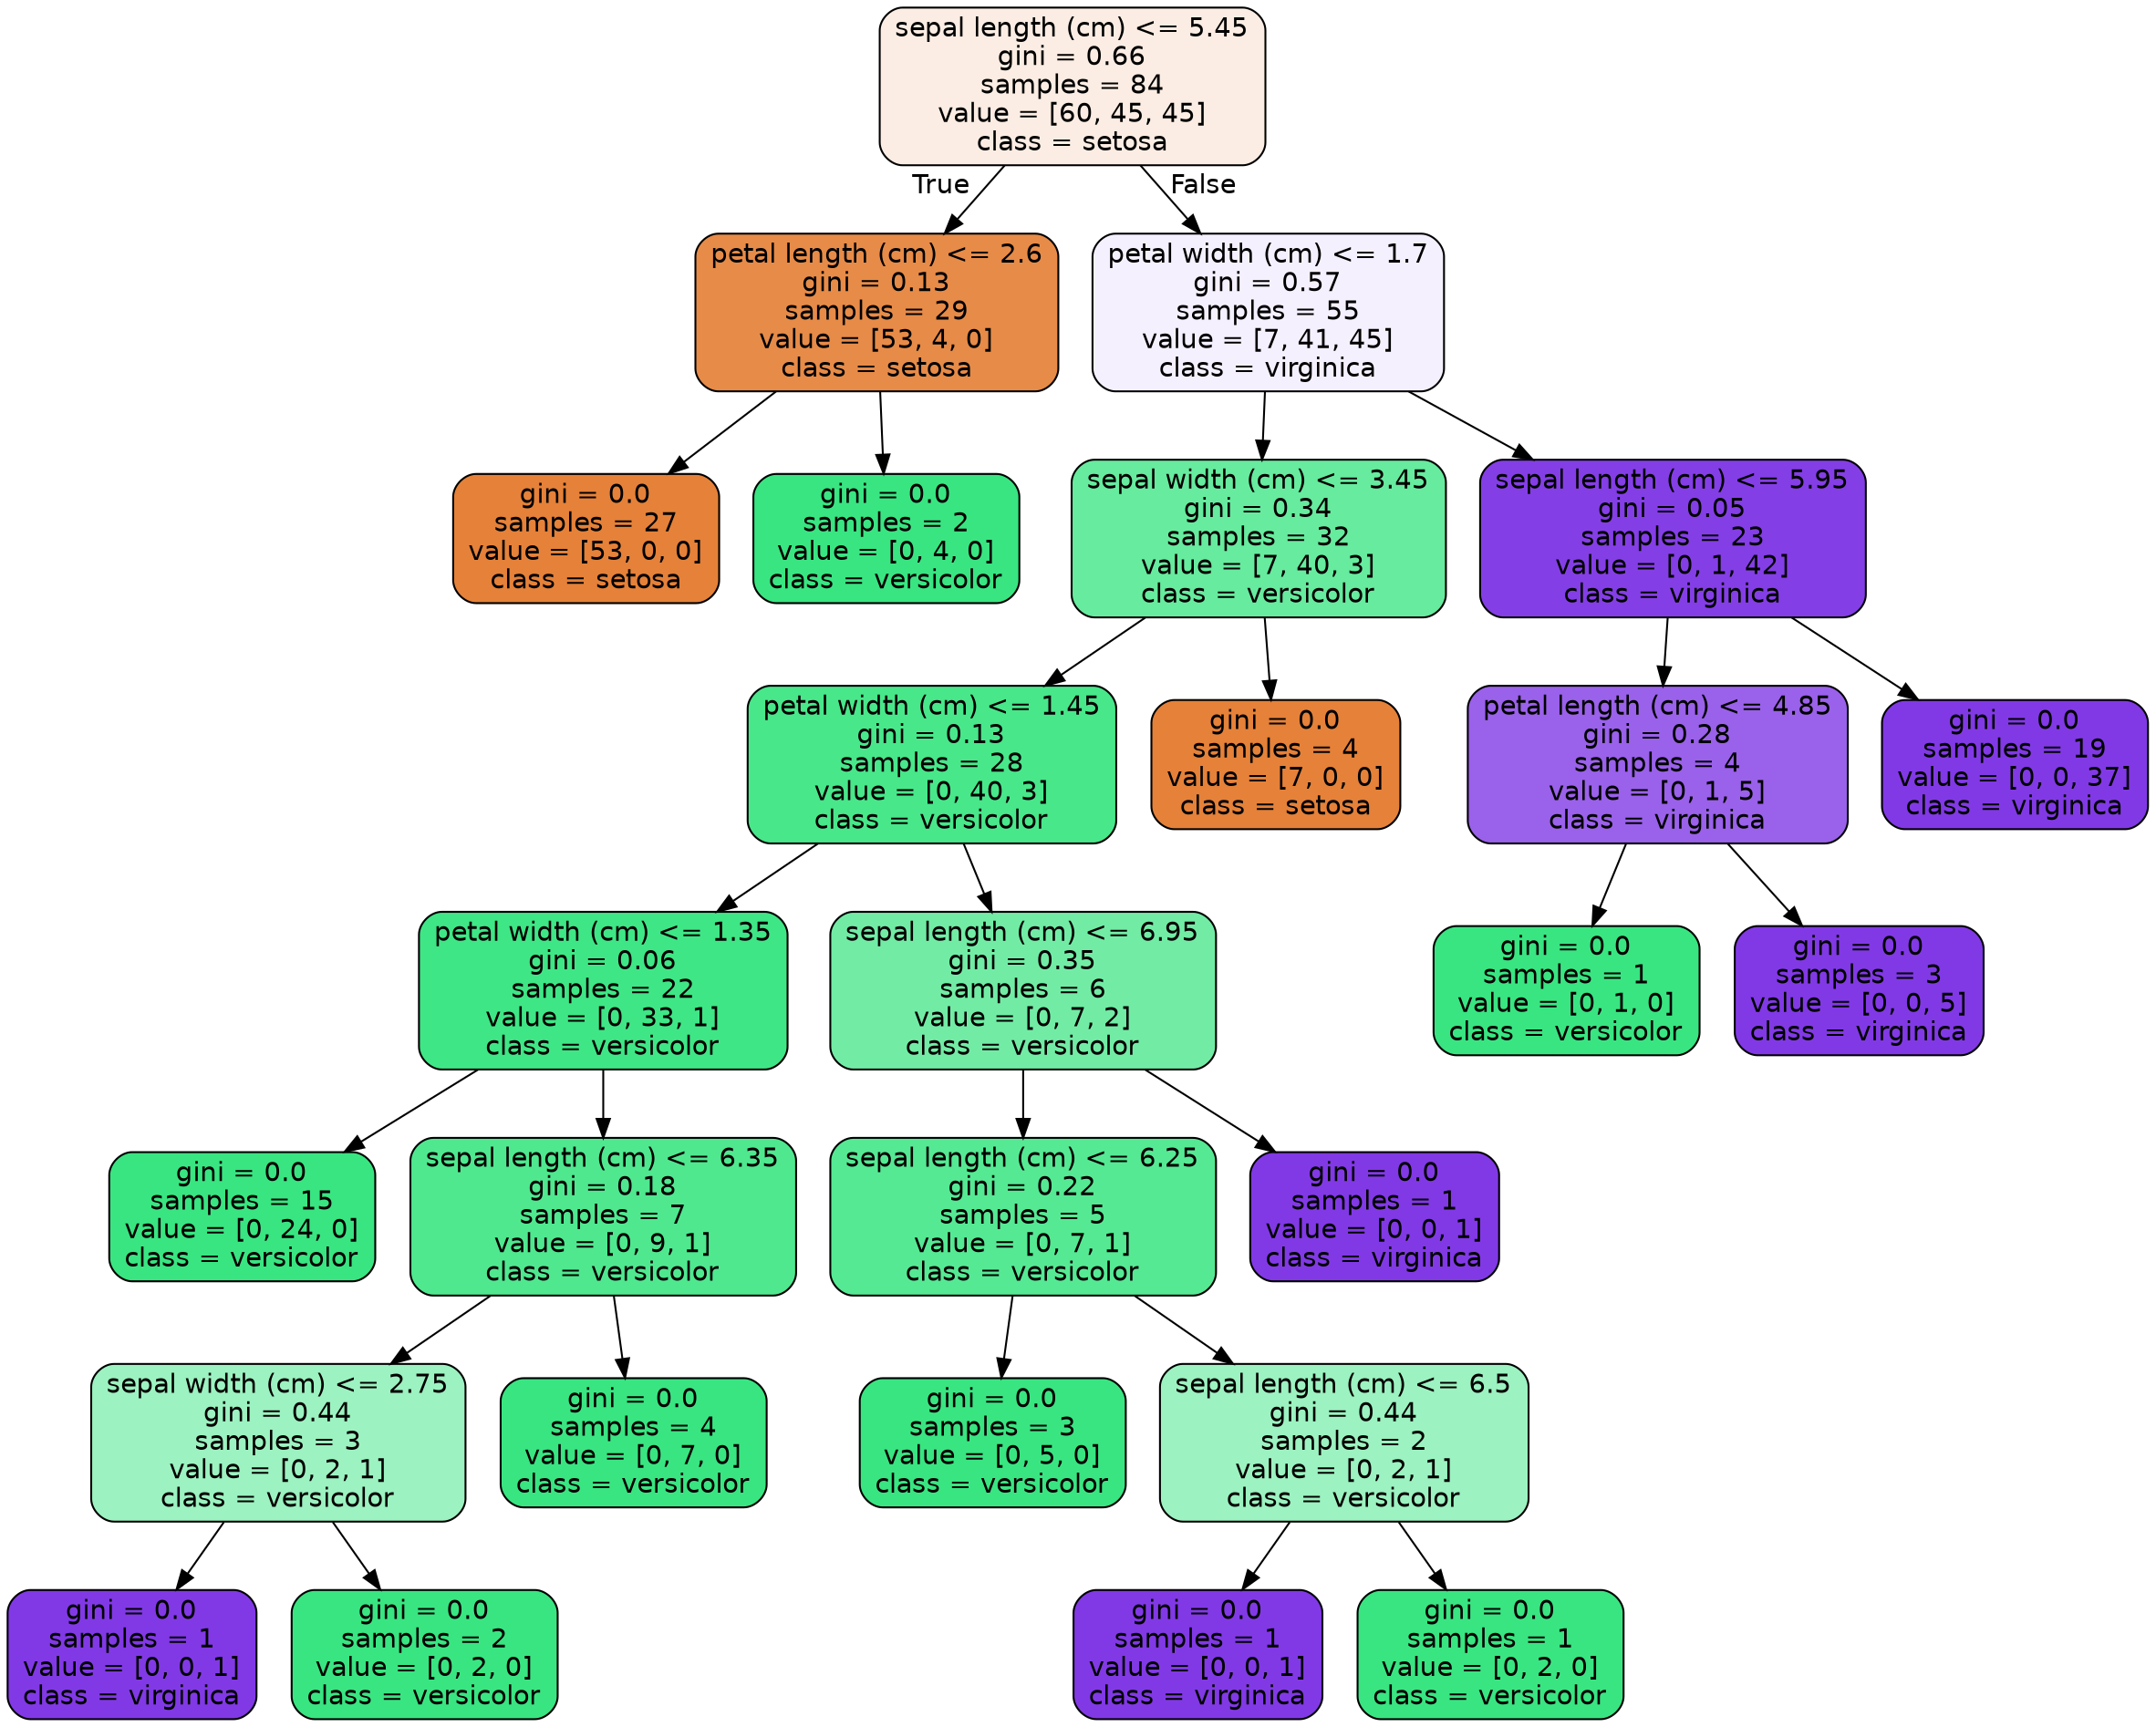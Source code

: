 digraph Tree {
node [shape=box, style="filled, rounded", color="black", fontname="helvetica"] ;
edge [fontname="helvetica"] ;
0 [label="sepal length (cm) <= 5.45\ngini = 0.66\nsamples = 84\nvalue = [60, 45, 45]\nclass = setosa", fillcolor="#fbede3"] ;
1 [label="petal length (cm) <= 2.6\ngini = 0.13\nsamples = 29\nvalue = [53, 4, 0]\nclass = setosa", fillcolor="#e78b48"] ;
0 -> 1 [labeldistance=2.5, labelangle=45, headlabel="True"] ;
2 [label="gini = 0.0\nsamples = 27\nvalue = [53, 0, 0]\nclass = setosa", fillcolor="#e58139"] ;
1 -> 2 ;
3 [label="gini = 0.0\nsamples = 2\nvalue = [0, 4, 0]\nclass = versicolor", fillcolor="#39e581"] ;
1 -> 3 ;
4 [label="petal width (cm) <= 1.7\ngini = 0.57\nsamples = 55\nvalue = [7, 41, 45]\nclass = virginica", fillcolor="#f5f0fd"] ;
0 -> 4 [labeldistance=2.5, labelangle=-45, headlabel="False"] ;
5 [label="sepal width (cm) <= 3.45\ngini = 0.34\nsamples = 32\nvalue = [7, 40, 3]\nclass = versicolor", fillcolor="#67eb9e"] ;
4 -> 5 ;
6 [label="petal width (cm) <= 1.45\ngini = 0.13\nsamples = 28\nvalue = [0, 40, 3]\nclass = versicolor", fillcolor="#48e78a"] ;
5 -> 6 ;
7 [label="petal width (cm) <= 1.35\ngini = 0.06\nsamples = 22\nvalue = [0, 33, 1]\nclass = versicolor", fillcolor="#3fe685"] ;
6 -> 7 ;
8 [label="gini = 0.0\nsamples = 15\nvalue = [0, 24, 0]\nclass = versicolor", fillcolor="#39e581"] ;
7 -> 8 ;
9 [label="sepal length (cm) <= 6.35\ngini = 0.18\nsamples = 7\nvalue = [0, 9, 1]\nclass = versicolor", fillcolor="#4fe88f"] ;
7 -> 9 ;
10 [label="sepal width (cm) <= 2.75\ngini = 0.44\nsamples = 3\nvalue = [0, 2, 1]\nclass = versicolor", fillcolor="#9cf2c0"] ;
9 -> 10 ;
11 [label="gini = 0.0\nsamples = 1\nvalue = [0, 0, 1]\nclass = virginica", fillcolor="#8139e5"] ;
10 -> 11 ;
12 [label="gini = 0.0\nsamples = 2\nvalue = [0, 2, 0]\nclass = versicolor", fillcolor="#39e581"] ;
10 -> 12 ;
13 [label="gini = 0.0\nsamples = 4\nvalue = [0, 7, 0]\nclass = versicolor", fillcolor="#39e581"] ;
9 -> 13 ;
14 [label="sepal length (cm) <= 6.95\ngini = 0.35\nsamples = 6\nvalue = [0, 7, 2]\nclass = versicolor", fillcolor="#72eca5"] ;
6 -> 14 ;
15 [label="sepal length (cm) <= 6.25\ngini = 0.22\nsamples = 5\nvalue = [0, 7, 1]\nclass = versicolor", fillcolor="#55e993"] ;
14 -> 15 ;
16 [label="gini = 0.0\nsamples = 3\nvalue = [0, 5, 0]\nclass = versicolor", fillcolor="#39e581"] ;
15 -> 16 ;
17 [label="sepal length (cm) <= 6.5\ngini = 0.44\nsamples = 2\nvalue = [0, 2, 1]\nclass = versicolor", fillcolor="#9cf2c0"] ;
15 -> 17 ;
18 [label="gini = 0.0\nsamples = 1\nvalue = [0, 0, 1]\nclass = virginica", fillcolor="#8139e5"] ;
17 -> 18 ;
19 [label="gini = 0.0\nsamples = 1\nvalue = [0, 2, 0]\nclass = versicolor", fillcolor="#39e581"] ;
17 -> 19 ;
20 [label="gini = 0.0\nsamples = 1\nvalue = [0, 0, 1]\nclass = virginica", fillcolor="#8139e5"] ;
14 -> 20 ;
21 [label="gini = 0.0\nsamples = 4\nvalue = [7, 0, 0]\nclass = setosa", fillcolor="#e58139"] ;
5 -> 21 ;
22 [label="sepal length (cm) <= 5.95\ngini = 0.05\nsamples = 23\nvalue = [0, 1, 42]\nclass = virginica", fillcolor="#843ee6"] ;
4 -> 22 ;
23 [label="petal length (cm) <= 4.85\ngini = 0.28\nsamples = 4\nvalue = [0, 1, 5]\nclass = virginica", fillcolor="#9a61ea"] ;
22 -> 23 ;
24 [label="gini = 0.0\nsamples = 1\nvalue = [0, 1, 0]\nclass = versicolor", fillcolor="#39e581"] ;
23 -> 24 ;
25 [label="gini = 0.0\nsamples = 3\nvalue = [0, 0, 5]\nclass = virginica", fillcolor="#8139e5"] ;
23 -> 25 ;
26 [label="gini = 0.0\nsamples = 19\nvalue = [0, 0, 37]\nclass = virginica", fillcolor="#8139e5"] ;
22 -> 26 ;
}